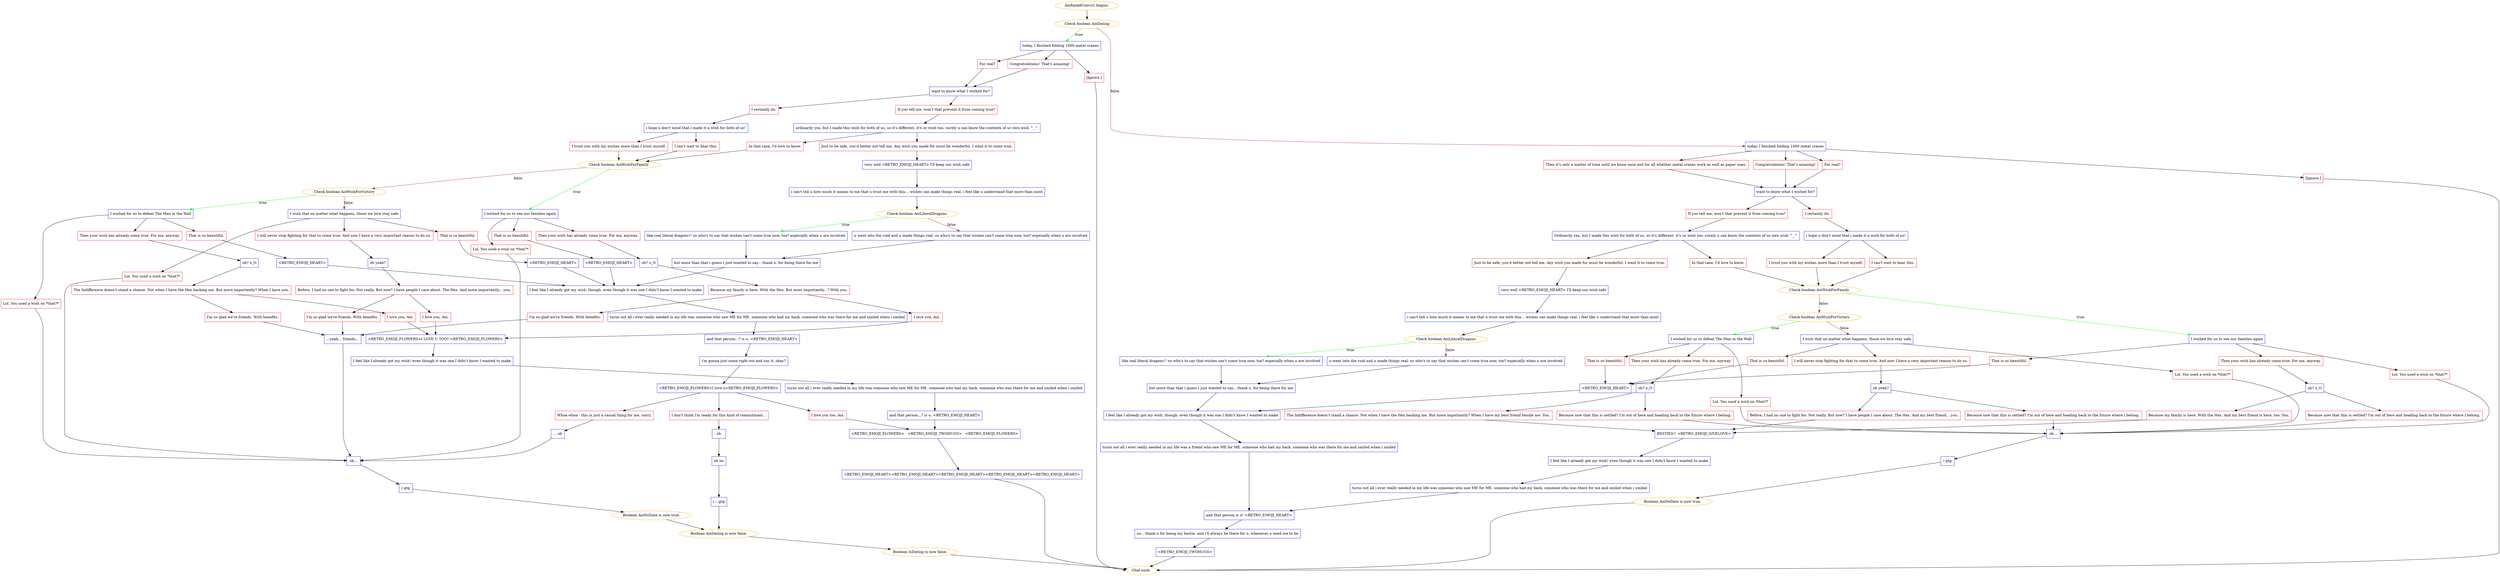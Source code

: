 digraph {
	"AoiRank6Convo1 begins." [color=orange];
		"AoiRank6Convo1 begins." -> 3578;
	3578 [label="Check boolean AoiDating",color=orange];
		3578 -> 3579 [label=true,color=green];
		3578 -> 3700 [label=false,color=brown];
	3579 [label="today, I finished folding 1000 metal cranes",shape=box,color=blue];
		3579 -> 3580;
		3579 -> 3581;
		3579 -> 3582;
	3700 [label="today, I finished folding 1000 metal cranes",shape=box,color=blue];
		3700 -> 3701;
		3700 -> 3702;
		3700 -> 3703;
		3700 -> 3704;
	3580 [label="For real?",shape=box,color=red];
		3580 -> 3584;
	3581 [label="Congratulations! That's amazing!",shape=box,color=red];
		3581 -> 3584;
	3582 [label="[Ignore.]",shape=box,color=red];
		3582 -> "Chat ends.";
	3701 [label="Then it's only a matter of time until we know once and for all whether metal cranes work as well as paper ones.",shape=box,color=red];
		3701 -> 3706;
	3702 [label="For real?",shape=box,color=red];
		3702 -> 3706;
	3703 [label="Congratulations! That's amazing!",shape=box,color=red];
		3703 -> 3706;
	3704 [label="[Ignore.]",shape=box,color=red];
		3704 -> "Chat ends.";
	3584 [label="want to know what I wished for?",shape=box,color=blue];
		3584 -> 3585;
		3584 -> 3586;
	"Chat ends." [color=orange];
	3706 [label="want to know what I wished for?",shape=box,color=blue];
		3706 -> 3707;
		3706 -> 3708;
	3585 [label="If you tell me, won't that prevent it from coming true?",shape=box,color=red];
		3585 -> 3587;
	3586 [label="I certainly do.",shape=box,color=red];
		3586 -> 3588;
	3707 [label="If you tell me, won't that prevent it from coming true?",shape=box,color=red];
		3707 -> 3709;
	3708 [label="I certainly do.",shape=box,color=red];
		3708 -> 3710;
	3587 [label="ordinarily yes, but I made this wish for both of us, so it's different. it's ur wish too. surely u can know the contents of ur own wish ^_^",shape=box,color=blue];
		3587 -> 3589;
		3587 -> 3590;
	3588 [label="i hope u don't mind that i made it a wish for both of us!",shape=box,color=blue];
		3588 -> 3591;
		3588 -> 3592;
	3709 [label="Ordinarily yes, but I made this wish for both of us, so it's different. it's ur wish too. surely u can know the contents of ur own wish ^_^",shape=box,color=blue];
		3709 -> 3711;
		3709 -> 3714;
	3710 [label="i hope u don't mind that i made it a wish for both of us!",shape=box,color=blue];
		3710 -> 3713;
		3710 -> 3712;
	3589 [label="Just to be safe, you'd better not tell me. Any wish you made for must be wonderful. I want it to come true.",shape=box,color=red];
		3589 -> 3595;
	3590 [label="In that case, I'd love to know.",shape=box,color=red];
		3590 -> 3593;
	3591 [label="I trust you with my wishes more than I trust myself.",shape=box,color=red];
		3591 -> 3593;
	3592 [label="I can't wait to hear this.",shape=box,color=red];
		3592 -> 3593;
	3711 [label="Just to be safe, you'd better not tell me. Any wish you made for must be wonderful. I want it to come true.",shape=box,color=red];
		3711 -> 3715;
	3714 [label="In that case, I'd love to know.",shape=box,color=red];
		3714 -> 3716;
	3713 [label="I trust you with my wishes more than I trust myself.",shape=box,color=red];
		3713 -> 3716;
	3712 [label="I can't wait to hear this.",shape=box,color=red];
		3712 -> 3716;
	3595 [label="very well <RETRO_EMOJI_HEART> I'll keep our wish safe",shape=box,color=blue];
		3595 -> 3596;
	3593 [label="Check boolean AoiWishForFamily",color=orange];
		3593 -> 3597 [label=true,color=green];
		3593 -> 3594 [label=false,color=brown];
	3715 [label="very well <RETRO_EMOJI_HEART> I'll keep our wish safe",shape=box,color=blue];
		3715 -> 3750;
	3716 [label="Check boolean AoiWishForFamily",color=orange];
		3716 -> 3722 [label=true,color=green];
		3716 -> 3721 [label=false,color=brown];
	3596 [label="i can't tell u how much it means to me that u trust me with this... wishes can make things real. i feel like u understand that more than most",shape=box,color=blue];
		3596 -> 3600;
	3597 [label="I wished for us to see our families again",shape=box,color=blue];
		3597 -> 3601;
		3597 -> 3602;
		3597 -> 3603;
	3594 [label="Check boolean AoiWishForVictory",color=orange];
		3594 -> 3598 [label=true,color=green];
		3594 -> 3599 [label=false,color=brown];
	3750 [label="i can't tell u how much it means to me that u trust me with this... wishes can make things real. i feel like u understand that more than most",shape=box,color=blue];
		3750 -> 3751;
	3722 [label="I wished for us to see our families again",shape=box,color=blue];
		3722 -> 3725;
		3722 -> 3726;
		3722 -> 3727;
	3721 [label="Check boolean AoiWishForVictory",color=orange];
		3721 -> 3723 [label=true,color=green];
		3721 -> 3724 [label=false,color=brown];
	3600 [label="Check boolean AoiLiteralDragons",color=orange];
		3600 -> 3610 [label=true,color=green];
		3600 -> 3611 [label=false,color=brown];
	3601 [label="Then your wish has already come true. For me, anyway.",shape=box,color=red];
		3601 -> 3614;
	3602 [label="That is so beautiful.",shape=box,color=red];
		3602 -> 3615;
	3603 [label="Lol. You used a wish on *that?*",shape=box,color=red];
		3603 -> j4082984728;
	3598 [label="I wished for us to defeat The Man in the Wall",shape=box,color=blue];
		3598 -> 3604;
		3598 -> 3605;
		3598 -> 3606;
	3599 [label="I wish that no matter what happens, those we love stay safe",shape=box,color=blue];
		3599 -> 3609;
		3599 -> 3608;
		3599 -> 3607;
	3751 [label="Check boolean AoiLiteralDragons",color=orange];
		3751 -> j41930158 [label=true,color=green];
		3751 -> j3231650010 [label=false,color=brown];
	3725 [label="Then your wish has already come true. For me, anyway.",shape=box,color=red];
		3725 -> 3730;
	3726 [label="That is so beautiful.",shape=box,color=red];
		3726 -> j1957867390;
	3727 [label="Lol. You used a wish on *that?*",shape=box,color=red];
		3727 -> j1807022826;
	3723 [label="I wished for us to defeat The Man in the Wall",shape=box,color=blue];
		3723 -> 3728;
		3723 -> 3729;
		3723 -> 3720;
	3724 [label="I wish that no matter what happens, those we love stay safe",shape=box,color=blue];
		3724 -> 3717;
		3724 -> 3718;
		3724 -> 3719;
	3610 [label="like real literal dragons!! so who's to say that wishes can't come true now, too? especially when u are involved",shape=box,color=blue];
		3610 -> 3612;
	3611 [label="u went into the void and u made things real. so who's to say that wishes can't come true now, too? especially when u are involved",shape=box,color=blue];
		3611 -> 3612;
	3614 [label="oh? o_O",shape=box,color=blue];
		3614 -> 3622;
	3615 [label="<RETRO_EMOJI_HEART>",shape=box,color=blue];
		3615 -> 3613;
	j4082984728 [label="ok...",shape=box,color=blue];
		j4082984728 -> j2469285755;
	3604 [label="Then your wish has already come true. For me, anyway.",shape=box,color=red];
		3604 -> 3616;
	3605 [label="That is so beautiful.",shape=box,color=red];
		3605 -> 3617;
	3606 [label="Lol. You used a wish on *that?*",shape=box,color=red];
		3606 -> j4082984728;
	3609 [label="I will never stop fighting for that to come true. And now I have a very important reason to do so.",shape=box,color=red];
		3609 -> 3618;
	3608 [label="That is so beautiful.",shape=box,color=red];
		3608 -> 3619;
	3607 [label="Lol. You used a wish on *that?*",shape=box,color=red];
		3607 -> j4082984728;
	j41930158 [label="like real literal dragons!! so who's to say that wishes can't come true now, too? especially when u are involved",shape=box,color=blue];
		j41930158 -> j1314878925;
	j3231650010 [label="u went into the void and u made things real. so who's to say that wishes can't come true now, too? especially when u are involved",shape=box,color=blue];
		j3231650010 -> j1314878925;
	3730 [label="oh? o_O",shape=box,color=blue];
		3730 -> 3743;
		3730 -> 3742;
	j1957867390 [label="<RETRO_EMOJI_HEART>",shape=box,color=blue];
		j1957867390 -> j1734153574;
	j1807022826 [label="ok...",shape=box,color=blue];
		j1807022826 -> j3152356742;
	3728 [label="Then your wish has already come true. For me, anyway.",shape=box,color=red];
		3728 -> 3732;
	3729 [label="That is so beautiful.",shape=box,color=red];
		3729 -> j1957867390;
	3720 [label="Lol. You used a wish on *that?*",shape=box,color=red];
		3720 -> j1807022826;
	3717 [label="I will never stop fighting for that to come true. And now I have a very important reason to do so.",shape=box,color=red];
		3717 -> 3734;
	3718 [label="That is so beautiful.",shape=box,color=red];
		3718 -> j1957867390;
	3719 [label="Lol. You used a wish on *that?*",shape=box,color=red];
		3719 -> j1807022826;
	3612 [label="but more than that i guess i just wanted to say... thank u. for being there for me",shape=box,color=blue];
		3612 -> 3613;
	3622 [label="Because my family is here. With the Hex. But most importantly...? With you.",shape=box,color=red];
		3622 -> 3668;
		3622 -> 3669;
	3613 [label="I feel like I already got my wish, though. even though it was one I didn't know I wanted to make",shape=box,color=blue];
		3613 -> 3677;
	j2469285755 [label="i gtg",shape=box,color=blue];
		j2469285755 -> j1862123684;
	3616 [label="oh? o_O",shape=box,color=blue];
		3616 -> 3623;
	3617 [label="<RETRO_EMOJI_HEART>",shape=box,color=blue];
		3617 -> 3613;
	3618 [label="oh yeah?",shape=box,color=blue];
		3618 -> 3624;
	3619 [label="<RETRO_EMOJI_HEART>",shape=box,color=blue];
		3619 -> 3613;
	j1314878925 [label="but more than that i guess i just wanted to say... thank u. for being there for me",shape=box,color=blue];
		j1314878925 -> j1734153574;
	3743 [label="Because my family is here. With the Hex. And my best friend is here, too. You.",shape=box,color=red];
		3743 -> j2902271024;
	3742 [label="Because now that this is settled? I'm out of here and heading back to the future where I belong.",shape=box,color=red];
		3742 -> j1807022826;
	j1734153574 [label="I feel like I already got my wish, though. even though it was one I didn't know I wanted to make",shape=box,color=blue];
		j1734153574 -> j3371290559;
	j3152356742 [label="i gtg",shape=box,color=blue];
		j3152356742 -> j4121660697;
	3732 [label="oh? o_O",shape=box,color=blue];
		3732 -> 3745;
		3732 -> 3744;
	3734 [label="oh yeah?",shape=box,color=blue];
		3734 -> 3740;
		3734 -> 3741;
	3668 [label="I love you, Aoi.",shape=box,color=red];
		3668 -> j334680367;
	3669 [label="I'm so glad we're friends. With benefits.",shape=box,color=red];
		3669 -> j4279244317;
	3677 [label="turns out all i ever really needed in my life was someone who saw ME for ME. someone who had my back. someone who was there for me and smiled when i smiled",shape=box,color=blue];
		3677 -> 3678;
	j1862123684 [label="Boolean AoiNoDate is now true.",color=orange];
		j1862123684 -> j269073143;
	3623 [label="The Indifference doesn't stand a chance. Not when I have the Hex backing me. But more importantly? When I have you.",shape=box,color=red];
		3623 -> 3653;
		3623 -> 3654;
	3624 [label="Before, I had no one to fight for. Not really. But now? I have people I care about. The Hex. And more importantly... you.",shape=box,color=red];
		3624 -> 3629;
		3624 -> 3630;
	j2902271024 [label="BESTIES!! <RETRO_EMOJI_GIVELOVE>",shape=box,color=blue];
		j2902271024 -> j1765257465;
	j3371290559 [label="turns out all i ever really needed in my life was a friend who saw ME for ME. someone who had my back. someone who was there for me and smiled when i smiled",shape=box,color=blue];
		j3371290559 -> j746577120;
	j4121660697 [label="Boolean AoiNoDate is now true.",color=orange];
		j4121660697 -> "Chat ends.";
	3745 [label="The Indifference doesn't stand a chance. Not when I have the Hex backing me. But more importantly? When I have my best friend beside me. You.",shape=box,color=red];
		3745 -> j2902271024;
	3744 [label="Because now that this is settled? I'm out of here and heading back to the future where I belong.",shape=box,color=red];
		3744 -> j1807022826;
	3740 [label="Before, I had no one to fight for. Not really. But now? I have people I care about. The Hex. And my best friend... you.",shape=box,color=red];
		3740 -> j2902271024;
	3741 [label="Because now that this is settled? I'm out of here and heading back to the future where I belong.",shape=box,color=red];
		3741 -> j1807022826;
	j334680367 [label="<RETRO_EMOJI_FLOWERS>I LOVE U TOO!!<RETRO_EMOJI_FLOWERS>",shape=box,color=blue];
		j334680367 -> j3817951038;
	j4279244317 [label="...yeah... friends...",shape=box,color=blue];
		j4279244317 -> j4082984728;
	3678 [label="and that person...? is u. <RETRO_EMOJI_HEART>",shape=box,color=blue];
		3678 -> 3679;
	j269073143 [label="Boolean AoiDating is now false.",color=orange];
		j269073143 -> j1242024027;
	3653 [label="I love you, Aoi.",shape=box,color=red];
		3653 -> j334680367;
	3654 [label="I'm so glad we're friends. With benefits.",shape=box,color=red];
		3654 -> j4279244317;
	3629 [label="I love you, Aoi.",shape=box,color=red];
		3629 -> j334680367;
	3630 [label="I'm so glad we're friends. With benefits.",shape=box,color=red];
		3630 -> j4279244317;
	j1765257465 [label="I feel like I already got my wish! even though it was one I didn't know I wanted to make",shape=box,color=blue];
		j1765257465 -> j1683854727;
	j746577120 [label="and that person is u! <RETRO_EMOJI_HEART>",shape=box,color=blue];
		j746577120 -> j3164079924;
	j3817951038 [label="I feel like I already got my wish! even though it was one I didn't know I wanted to make",shape=box,color=blue];
		j3817951038 -> j3803127625;
	3679 [label="i'm gonna just come right out and say it, okay?",shape=box,color=blue];
		3679 -> 3680;
	j1242024027 [label="Boolean IsDating is now false.",color=orange];
		j1242024027 -> "Chat ends.";
	j1683854727 [label="turns out all i ever really needed in my life was someone who saw ME for ME. someone who had my back. someone who was there for me and smiled when i smiled",shape=box,color=blue];
		j1683854727 -> j746577120;
	j3164079924 [label="so... thank u for being my bestie. and i'll always be there for u, whenever u need me to be",shape=box,color=blue];
		j3164079924 -> j1368099438;
	j3803127625 [label="turns out all i ever really needed in my life was someone who saw ME for ME. someone who had my back. someone who was there for me and smiled when i smiled",shape=box,color=blue];
		j3803127625 -> j2385860430;
	3680 [label="<RETRO_EMOJI_FLOWERS>I love u<RETRO_EMOJI_FLOWERS>",shape=box,color=blue];
		3680 -> 3681;
		3680 -> 3682;
		3680 -> 3683;
	j1368099438 [label="<RETRO_EMOJI_TWOHUGS>",shape=box,color=blue];
		j1368099438 -> "Chat ends.";
	j2385860430 [label="and that person...? is u. <RETRO_EMOJI_HEART>",shape=box,color=blue];
		j2385860430 -> j348520668;
	3681 [label="I love you too, Aoi.",shape=box,color=red];
		3681 -> j348520668;
	3682 [label="I don't think I'm ready for this kind of commitment...",shape=box,color=red];
		3682 -> j3655411798;
	3683 [label="Whoa whoa - this is just a casual thing for me, sorry.",shape=box,color=red];
		3683 -> j1667839542;
	j348520668 [label="<RETRO_EMOJI_FLOWERS>   <RETRO_EMOJI_TWOHUGS>   <RETRO_EMOJI_FLOWERS>",shape=box,color=blue];
		j348520668 -> j1982409654;
	j3655411798 [label="oh",shape=box,color=blue];
		j3655411798 -> j882482760;
	j1667839542 [label="... oh",shape=box,color=blue];
		j1667839542 -> j4082984728;
	j1982409654 [label="<RETRO_EMOJI_HEART><RETRO_EMOJI_HEART><RETRO_EMOJI_HEART><RETRO_EMOJI_HEART><RETRO_EMOJI_HEART>",shape=box,color=blue];
		j1982409654 -> "Chat ends.";
	j882482760 [label="oh no",shape=box,color=blue];
		j882482760 -> j924466145;
	j924466145 [label="i... gtg",shape=box,color=blue];
		j924466145 -> j269073143;
}
